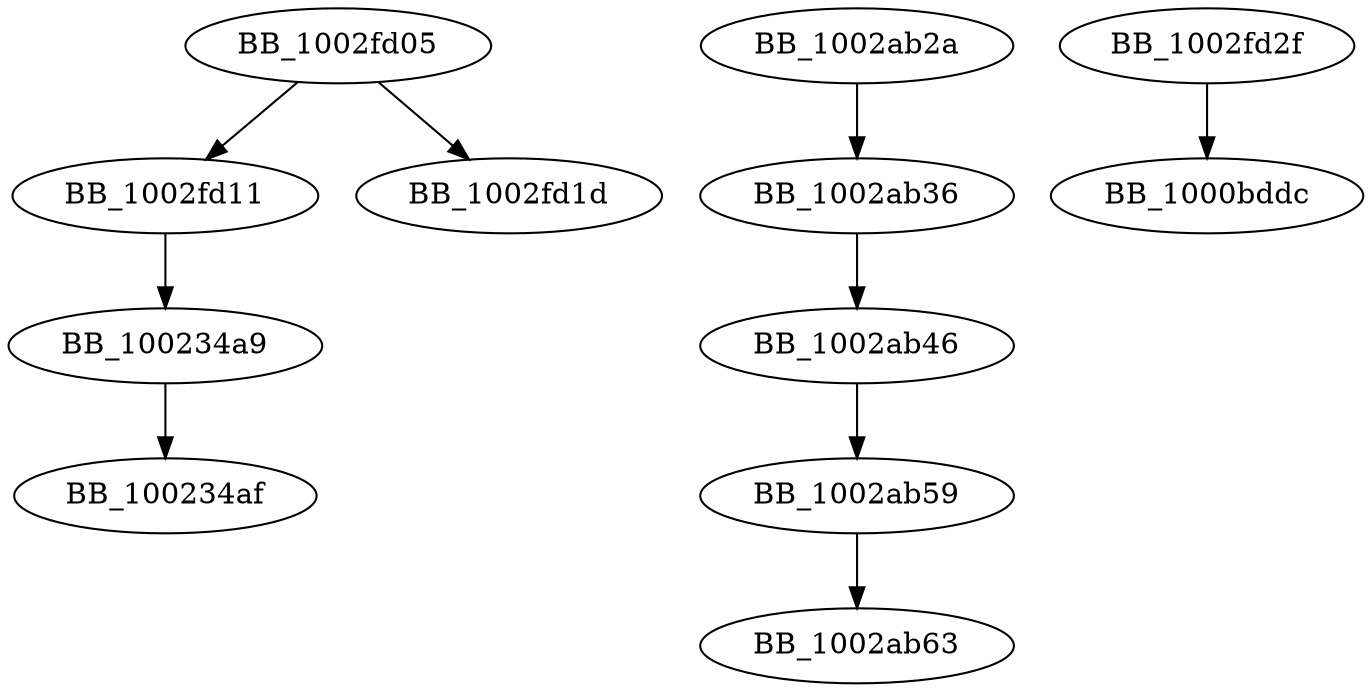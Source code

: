 DiGraph unknown_libname_39{
BB_100234a9->BB_100234af
BB_1002ab2a->BB_1002ab36
BB_1002ab36->BB_1002ab46
BB_1002ab46->BB_1002ab59
BB_1002ab59->BB_1002ab63
BB_1002fd05->BB_1002fd11
BB_1002fd05->BB_1002fd1d
BB_1002fd11->BB_100234a9
BB_1002fd2f->BB_1000bddc
}
